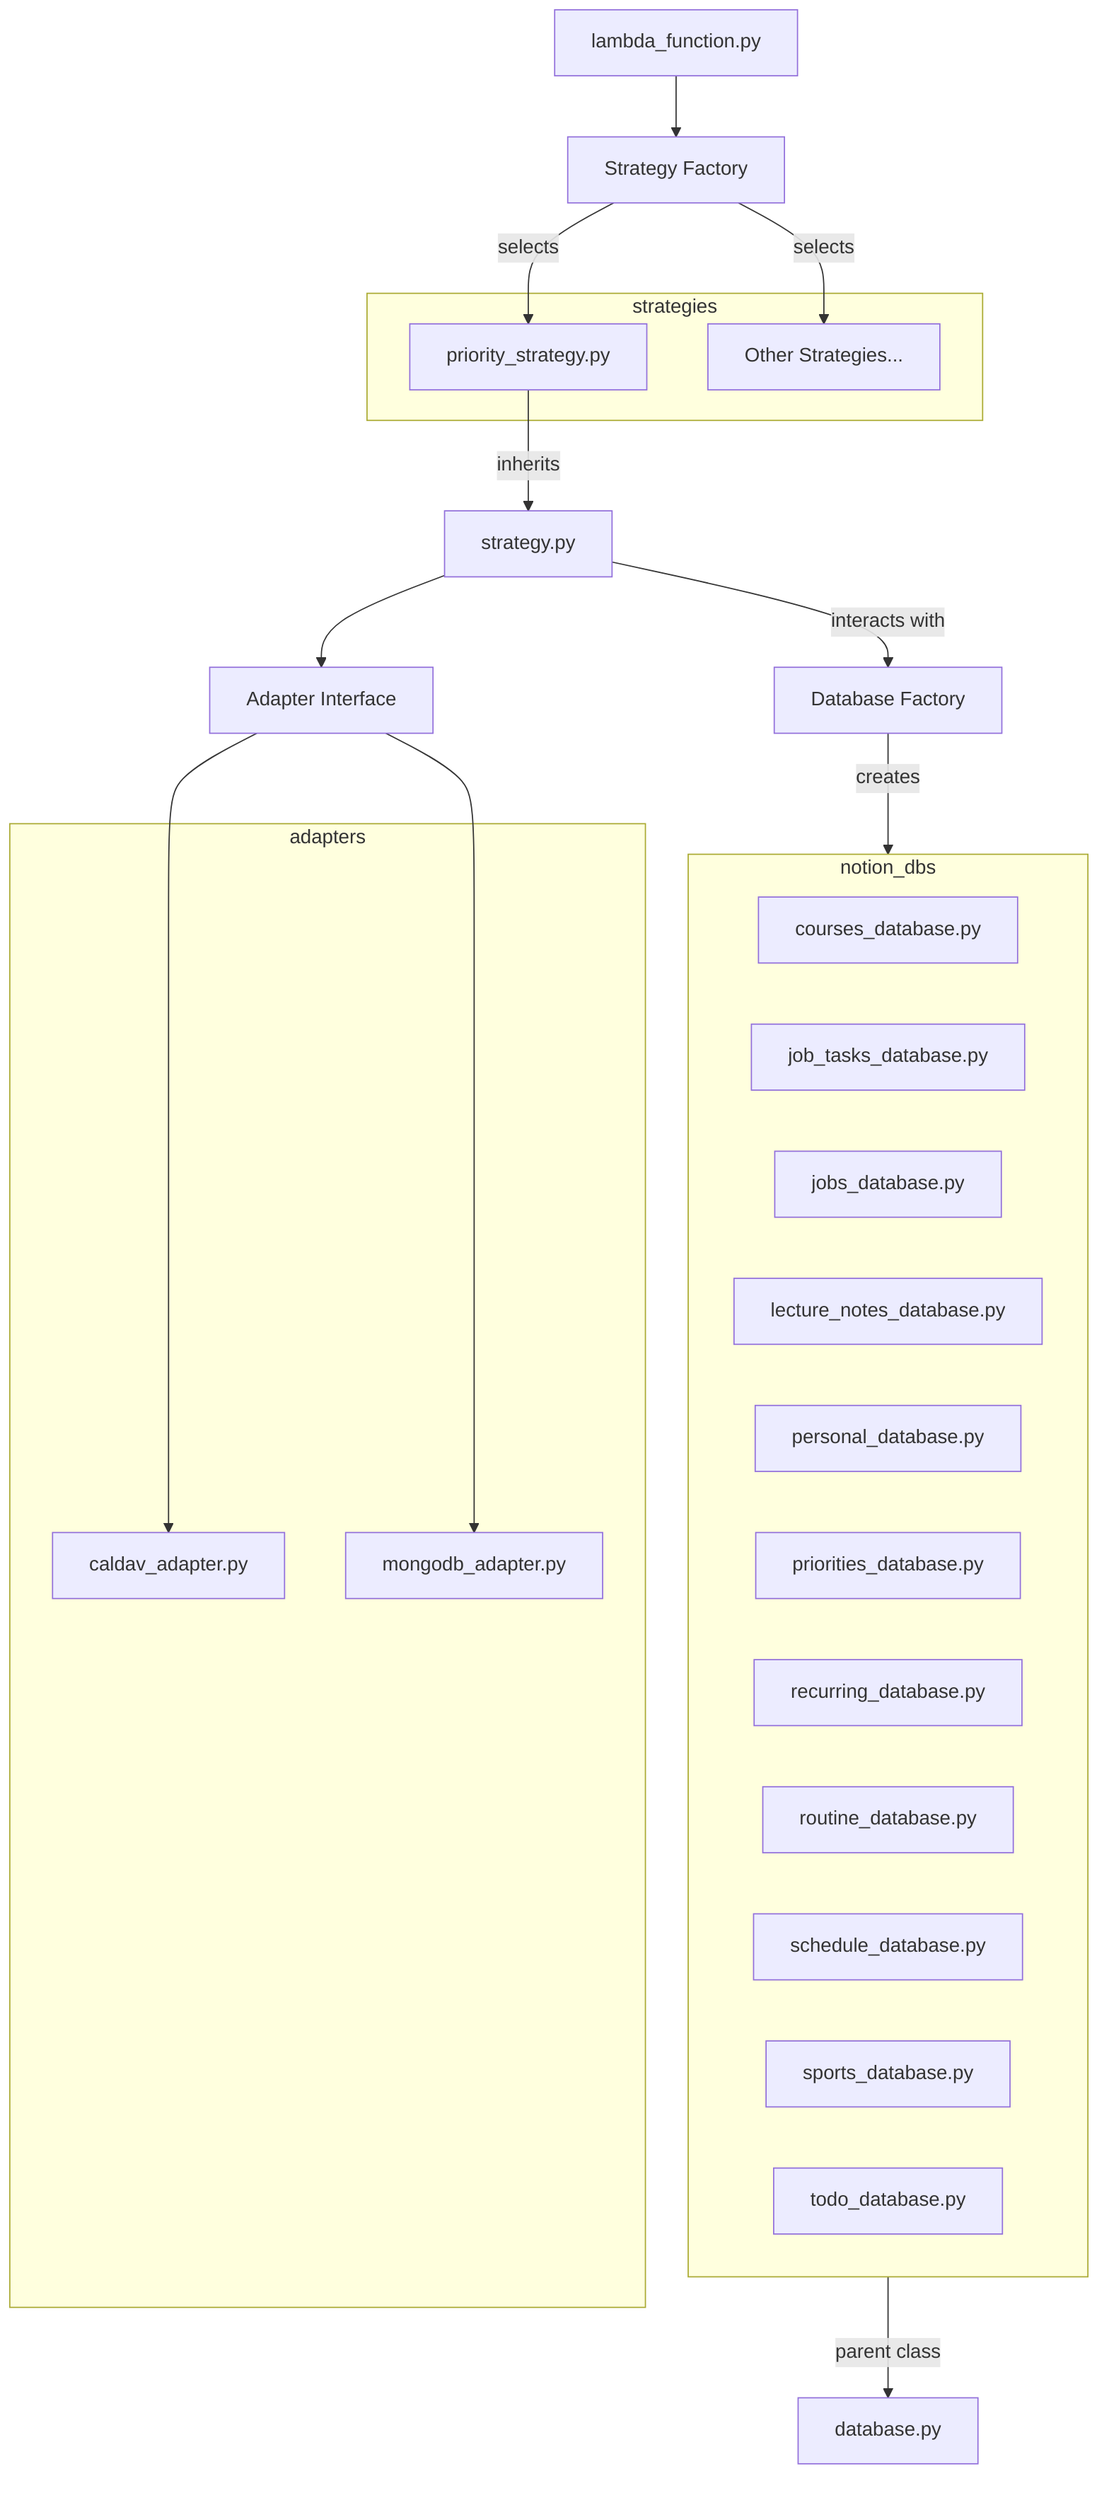 graph TD
    lambda_function[lambda_function.py] --> StrategyFactory[Strategy Factory]
    StrategyFactory -->|selects| priority_strategy[priority_strategy.py]
    StrategyFactory -->|selects| other_strategies[Other Strategies]
    
    priority_strategy -->|inherits| strategy[strategy.py]
    strategy -->|interacts with| DBFactory[Database Factory]
    
    DBFactory -->|creates| notion_dbs[notion_dbs]
    notion_dbs -->|parent class| database[database.py]
    
    subgraph adapters
        caldav_adapter[caldav_adapter.py]
        mongodb_adapter[mongodb_adapter.py]
    end
    
    subgraph notion_dbs
        courses_database[courses_database.py]
        job_tasks_database[job_tasks_database.py]
        jobs_database[jobs_database.py]
        lecture_notes_database[lecture_notes_database.py]
        personal_database[personal_database.py]
        priorities_database[priorities_database.py]
        recurring_database[recurring_database.py]
        routine_database[routine_database.py]
        schedule_database[schedule_database.py]
        sports_database[sports_database.py]
        todo_database[todo_database.py]
    end
    
    subgraph strategies
        priority_strategy
        other_strategies[Other Strategies...]
    end
    
    strategy --> AdapterInterface[Adapter Interface]
    AdapterInterface --> caldav_adapter
    AdapterInterface --> mongodb_adapter
    
    class adapters singleton;
    class strategies strategyPattern;